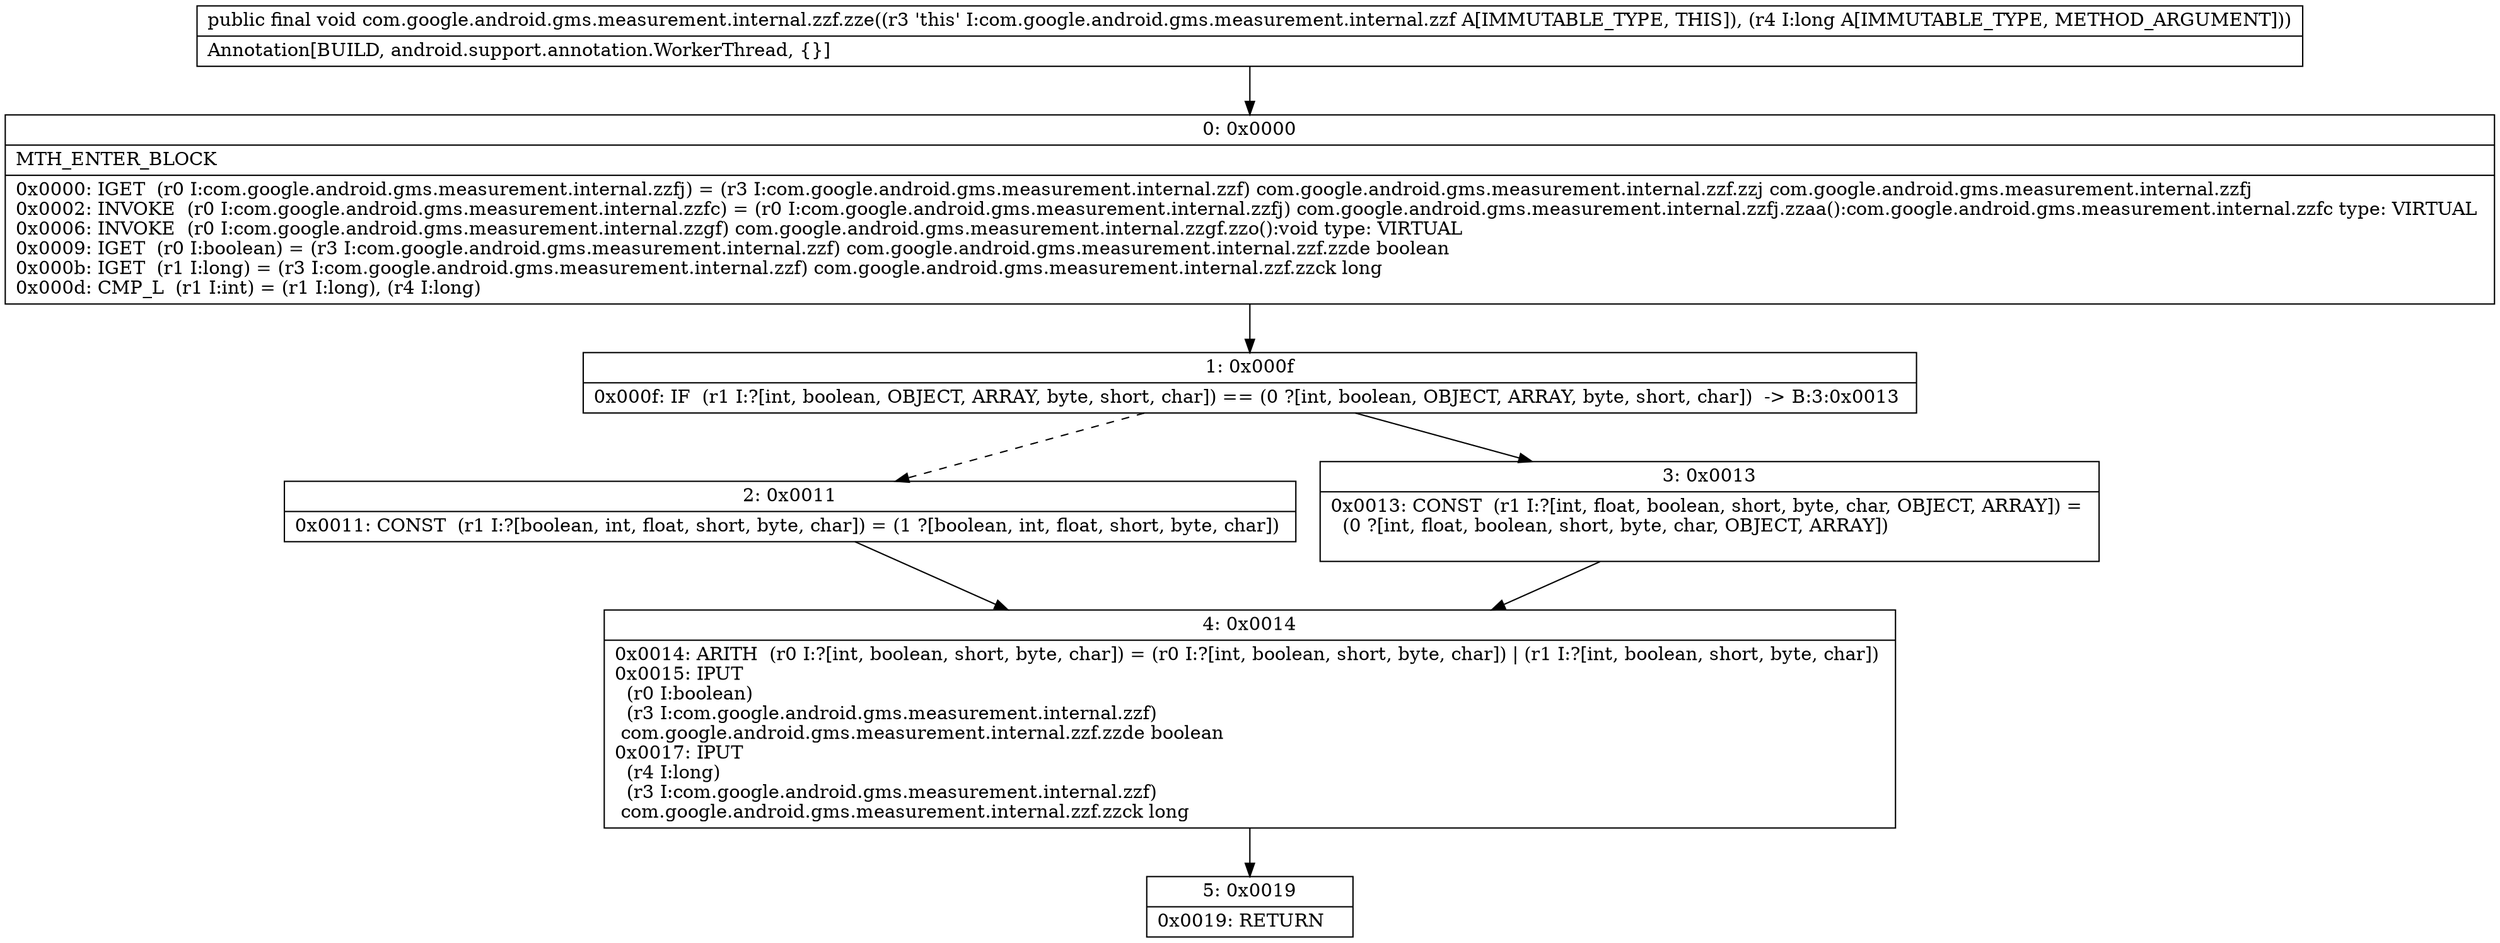 digraph "CFG forcom.google.android.gms.measurement.internal.zzf.zze(J)V" {
Node_0 [shape=record,label="{0\:\ 0x0000|MTH_ENTER_BLOCK\l|0x0000: IGET  (r0 I:com.google.android.gms.measurement.internal.zzfj) = (r3 I:com.google.android.gms.measurement.internal.zzf) com.google.android.gms.measurement.internal.zzf.zzj com.google.android.gms.measurement.internal.zzfj \l0x0002: INVOKE  (r0 I:com.google.android.gms.measurement.internal.zzfc) = (r0 I:com.google.android.gms.measurement.internal.zzfj) com.google.android.gms.measurement.internal.zzfj.zzaa():com.google.android.gms.measurement.internal.zzfc type: VIRTUAL \l0x0006: INVOKE  (r0 I:com.google.android.gms.measurement.internal.zzgf) com.google.android.gms.measurement.internal.zzgf.zzo():void type: VIRTUAL \l0x0009: IGET  (r0 I:boolean) = (r3 I:com.google.android.gms.measurement.internal.zzf) com.google.android.gms.measurement.internal.zzf.zzde boolean \l0x000b: IGET  (r1 I:long) = (r3 I:com.google.android.gms.measurement.internal.zzf) com.google.android.gms.measurement.internal.zzf.zzck long \l0x000d: CMP_L  (r1 I:int) = (r1 I:long), (r4 I:long) \l}"];
Node_1 [shape=record,label="{1\:\ 0x000f|0x000f: IF  (r1 I:?[int, boolean, OBJECT, ARRAY, byte, short, char]) == (0 ?[int, boolean, OBJECT, ARRAY, byte, short, char])  \-\> B:3:0x0013 \l}"];
Node_2 [shape=record,label="{2\:\ 0x0011|0x0011: CONST  (r1 I:?[boolean, int, float, short, byte, char]) = (1 ?[boolean, int, float, short, byte, char]) \l}"];
Node_3 [shape=record,label="{3\:\ 0x0013|0x0013: CONST  (r1 I:?[int, float, boolean, short, byte, char, OBJECT, ARRAY]) = \l  (0 ?[int, float, boolean, short, byte, char, OBJECT, ARRAY])\l \l}"];
Node_4 [shape=record,label="{4\:\ 0x0014|0x0014: ARITH  (r0 I:?[int, boolean, short, byte, char]) = (r0 I:?[int, boolean, short, byte, char]) \| (r1 I:?[int, boolean, short, byte, char]) \l0x0015: IPUT  \l  (r0 I:boolean)\l  (r3 I:com.google.android.gms.measurement.internal.zzf)\l com.google.android.gms.measurement.internal.zzf.zzde boolean \l0x0017: IPUT  \l  (r4 I:long)\l  (r3 I:com.google.android.gms.measurement.internal.zzf)\l com.google.android.gms.measurement.internal.zzf.zzck long \l}"];
Node_5 [shape=record,label="{5\:\ 0x0019|0x0019: RETURN   \l}"];
MethodNode[shape=record,label="{public final void com.google.android.gms.measurement.internal.zzf.zze((r3 'this' I:com.google.android.gms.measurement.internal.zzf A[IMMUTABLE_TYPE, THIS]), (r4 I:long A[IMMUTABLE_TYPE, METHOD_ARGUMENT]))  | Annotation[BUILD, android.support.annotation.WorkerThread, \{\}]\l}"];
MethodNode -> Node_0;
Node_0 -> Node_1;
Node_1 -> Node_2[style=dashed];
Node_1 -> Node_3;
Node_2 -> Node_4;
Node_3 -> Node_4;
Node_4 -> Node_5;
}

